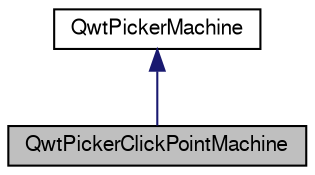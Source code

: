 digraph G
{
  edge [fontname="FreeSans",fontsize="10",labelfontname="FreeSans",labelfontsize="10"];
  node [fontname="FreeSans",fontsize="10",shape=record];
  Node1 [label="QwtPickerClickPointMachine",height=0.2,width=0.4,color="black", fillcolor="grey75", style="filled" fontcolor="black"];
  Node2 -> Node1 [dir="back",color="midnightblue",fontsize="10",style="solid",fontname="FreeSans"];
  Node2 [label="QwtPickerMachine",height=0.2,width=0.4,color="black", fillcolor="white", style="filled",URL="$class_qwt_picker_machine.html",tooltip="A state machine for QwtPicker selections."];
}
